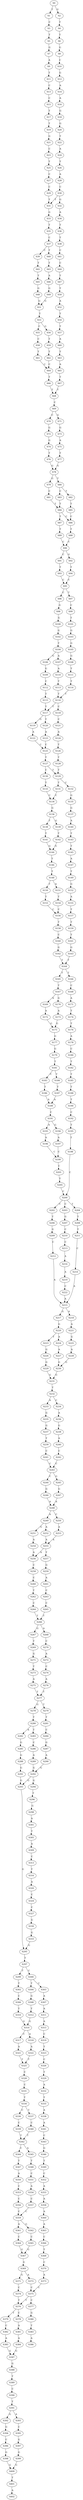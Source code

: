 strict digraph  {
	S0 -> S1 [ label = T ];
	S0 -> S2 [ label = G ];
	S1 -> S3 [ label = C ];
	S2 -> S4 [ label = T ];
	S3 -> S5 [ label = T ];
	S4 -> S6 [ label = T ];
	S5 -> S7 [ label = G ];
	S6 -> S8 [ label = G ];
	S7 -> S9 [ label = A ];
	S8 -> S10 [ label = C ];
	S9 -> S11 [ label = T ];
	S10 -> S12 [ label = G ];
	S11 -> S13 [ label = C ];
	S12 -> S14 [ label = A ];
	S13 -> S15 [ label = C ];
	S14 -> S16 [ label = A ];
	S15 -> S17 [ label = T ];
	S16 -> S18 [ label = G ];
	S17 -> S19 [ label = T ];
	S18 -> S20 [ label = G ];
	S19 -> S21 [ label = G ];
	S20 -> S22 [ label = T ];
	S21 -> S23 [ label = C ];
	S22 -> S24 [ label = A ];
	S23 -> S25 [ label = T ];
	S24 -> S26 [ label = T ];
	S25 -> S27 [ label = C ];
	S26 -> S28 [ label = A ];
	S27 -> S29 [ label = C ];
	S28 -> S30 [ label = C ];
	S29 -> S31 [ label = T ];
	S30 -> S32 [ label = G ];
	S30 -> S31 [ label = T ];
	S31 -> S33 [ label = G ];
	S32 -> S34 [ label = A ];
	S33 -> S35 [ label = T ];
	S34 -> S36 [ label = T ];
	S35 -> S37 [ label = C ];
	S36 -> S38 [ label = T ];
	S37 -> S39 [ label = C ];
	S37 -> S40 [ label = T ];
	S38 -> S41 [ label = C ];
	S39 -> S42 [ label = T ];
	S40 -> S43 [ label = T ];
	S41 -> S44 [ label = C ];
	S42 -> S45 [ label = T ];
	S43 -> S46 [ label = A ];
	S44 -> S47 [ label = T ];
	S45 -> S48 [ label = G ];
	S46 -> S49 [ label = G ];
	S47 -> S50 [ label = T ];
	S48 -> S51 [ label = G ];
	S49 -> S51 [ label = G ];
	S50 -> S52 [ label = A ];
	S51 -> S53 [ label = T ];
	S52 -> S54 [ label = T ];
	S53 -> S55 [ label = C ];
	S53 -> S56 [ label = G ];
	S54 -> S57 [ label = T ];
	S55 -> S58 [ label = C ];
	S56 -> S59 [ label = T ];
	S57 -> S60 [ label = A ];
	S58 -> S61 [ label = T ];
	S59 -> S62 [ label = T ];
	S60 -> S63 [ label = T ];
	S61 -> S64 [ label = C ];
	S62 -> S64 [ label = C ];
	S63 -> S65 [ label = A ];
	S64 -> S66 [ label = T ];
	S65 -> S67 [ label = T ];
	S66 -> S68 [ label = T ];
	S67 -> S68 [ label = T ];
	S68 -> S69 [ label = C ];
	S69 -> S70 [ label = C ];
	S69 -> S71 [ label = G ];
	S70 -> S72 [ label = G ];
	S71 -> S73 [ label = G ];
	S72 -> S74 [ label = G ];
	S73 -> S75 [ label = A ];
	S74 -> S76 [ label = T ];
	S75 -> S77 [ label = T ];
	S76 -> S78 [ label = G ];
	S77 -> S78 [ label = G ];
	S78 -> S79 [ label = G ];
	S78 -> S80 [ label = T ];
	S79 -> S81 [ label = C ];
	S80 -> S82 [ label = T ];
	S80 -> S83 [ label = C ];
	S81 -> S84 [ label = T ];
	S82 -> S85 [ label = T ];
	S83 -> S84 [ label = T ];
	S84 -> S86 [ label = C ];
	S84 -> S87 [ label = T ];
	S85 -> S86 [ label = C ];
	S86 -> S88 [ label = T ];
	S87 -> S89 [ label = T ];
	S88 -> S90 [ label = C ];
	S89 -> S90 [ label = C ];
	S90 -> S91 [ label = C ];
	S90 -> S92 [ label = G ];
	S91 -> S93 [ label = T ];
	S92 -> S94 [ label = T ];
	S93 -> S95 [ label = C ];
	S94 -> S95 [ label = C ];
	S95 -> S96 [ label = C ];
	S95 -> S97 [ label = T ];
	S96 -> S98 [ label = G ];
	S97 -> S99 [ label = C ];
	S98 -> S100 [ label = G ];
	S99 -> S101 [ label = T ];
	S100 -> S102 [ label = G ];
	S101 -> S103 [ label = G ];
	S102 -> S104 [ label = T ];
	S103 -> S105 [ label = G ];
	S104 -> S106 [ label = G ];
	S104 -> S107 [ label = A ];
	S105 -> S108 [ label = G ];
	S106 -> S109 [ label = G ];
	S107 -> S110 [ label = A ];
	S108 -> S111 [ label = T ];
	S109 -> S112 [ label = C ];
	S110 -> S113 [ label = T ];
	S111 -> S114 [ label = T ];
	S112 -> S115 [ label = T ];
	S113 -> S116 [ label = T ];
	S114 -> S116 [ label = T ];
	S115 -> S117 [ label = T ];
	S116 -> S118 [ label = C ];
	S116 -> S117 [ label = T ];
	S117 -> S119 [ label = G ];
	S117 -> S120 [ label = T ];
	S118 -> S121 [ label = C ];
	S119 -> S122 [ label = A ];
	S120 -> S123 [ label = A ];
	S121 -> S124 [ label = A ];
	S122 -> S125 [ label = C ];
	S123 -> S125 [ label = C ];
	S124 -> S126 [ label = T ];
	S125 -> S127 [ label = T ];
	S126 -> S128 [ label = T ];
	S127 -> S129 [ label = T ];
	S127 -> S130 [ label = C ];
	S128 -> S129 [ label = T ];
	S129 -> S131 [ label = T ];
	S129 -> S132 [ label = C ];
	S130 -> S133 [ label = T ];
	S131 -> S134 [ label = C ];
	S132 -> S135 [ label = G ];
	S133 -> S134 [ label = C ];
	S134 -> S136 [ label = G ];
	S135 -> S137 [ label = G ];
	S136 -> S138 [ label = T ];
	S136 -> S139 [ label = G ];
	S137 -> S140 [ label = A ];
	S138 -> S141 [ label = T ];
	S139 -> S142 [ label = T ];
	S140 -> S143 [ label = T ];
	S141 -> S144 [ label = G ];
	S142 -> S144 [ label = G ];
	S143 -> S145 [ label = T ];
	S144 -> S146 [ label = T ];
	S145 -> S147 [ label = A ];
	S146 -> S148 [ label = T ];
	S147 -> S149 [ label = T ];
	S148 -> S150 [ label = T ];
	S148 -> S151 [ label = A ];
	S149 -> S152 [ label = G ];
	S150 -> S153 [ label = T ];
	S151 -> S154 [ label = T ];
	S152 -> S155 [ label = A ];
	S153 -> S156 [ label = C ];
	S154 -> S156 [ label = C ];
	S155 -> S157 [ label = T ];
	S156 -> S158 [ label = T ];
	S157 -> S159 [ label = T ];
	S158 -> S160 [ label = C ];
	S159 -> S161 [ label = T ];
	S160 -> S162 [ label = G ];
	S161 -> S163 [ label = G ];
	S162 -> S164 [ label = T ];
	S163 -> S164 [ label = T ];
	S164 -> S165 [ label = T ];
	S164 -> S166 [ label = T ];
	S165 -> S167 [ label = T ];
	S166 -> S168 [ label = C ];
	S167 -> S169 [ label = A ];
	S167 -> S170 [ label = G ];
	S168 -> S171 [ label = A ];
	S169 -> S172 [ label = A ];
	S170 -> S173 [ label = A ];
	S171 -> S174 [ label = T ];
	S172 -> S175 [ label = G ];
	S173 -> S175 [ label = G ];
	S174 -> S176 [ label = T ];
	S175 -> S177 [ label = G ];
	S176 -> S178 [ label = A ];
	S177 -> S179 [ label = G ];
	S178 -> S180 [ label = C ];
	S179 -> S181 [ label = T ];
	S180 -> S182 [ label = T ];
	S181 -> S183 [ label = C ];
	S181 -> S184 [ label = T ];
	S182 -> S185 [ label = T ];
	S183 -> S186 [ label = T ];
	S184 -> S187 [ label = T ];
	S185 -> S188 [ label = T ];
	S186 -> S189 [ label = A ];
	S187 -> S189 [ label = A ];
	S188 -> S190 [ label = T ];
	S189 -> S191 [ label = C ];
	S190 -> S192 [ label = C ];
	S191 -> S193 [ label = A ];
	S191 -> S194 [ label = G ];
	S192 -> S195 [ label = T ];
	S193 -> S196 [ label = A ];
	S194 -> S197 [ label = A ];
	S195 -> S198 [ label = T ];
	S196 -> S199 [ label = C ];
	S197 -> S199 [ label = C ];
	S198 -> S200 [ label = C ];
	S199 -> S201 [ label = C ];
	S200 -> S202 [ label = C ];
	S200 -> S203 [ label = C ];
	S200 -> S204 [ label = T ];
	S201 -> S205 [ label = T ];
	S202 -> S206 [ label = T ];
	S203 -> S207 [ label = G ];
	S204 -> S208 [ label = T ];
	S205 -> S200 [ label = C ];
	S206 -> S209 [ label = G ];
	S207 -> S210 [ label = C ];
	S208 -> S211 [ label = T ];
	S209 -> S212 [ label = C ];
	S210 -> S213 [ label = C ];
	S211 -> S214 [ label = C ];
	S212 -> S215 [ label = A ];
	S213 -> S216 [ label = A ];
	S214 -> S215 [ label = A ];
	S215 -> S217 [ label = G ];
	S215 -> S218 [ label = A ];
	S216 -> S219 [ label = A ];
	S217 -> S220 [ label = G ];
	S218 -> S221 [ label = A ];
	S219 -> S222 [ label = C ];
	S220 -> S223 [ label = T ];
	S220 -> S224 [ label = A ];
	S221 -> S225 [ label = G ];
	S222 -> S215 [ label = A ];
	S223 -> S226 [ label = G ];
	S224 -> S227 [ label = A ];
	S225 -> S228 [ label = A ];
	S226 -> S229 [ label = G ];
	S227 -> S230 [ label = G ];
	S228 -> S230 [ label = G ];
	S229 -> S231 [ label = G ];
	S230 -> S231 [ label = G ];
	S231 -> S232 [ label = T ];
	S232 -> S233 [ label = A ];
	S232 -> S234 [ label = C ];
	S233 -> S235 [ label = G ];
	S234 -> S236 [ label = A ];
	S235 -> S237 [ label = G ];
	S236 -> S238 [ label = G ];
	S237 -> S239 [ label = T ];
	S238 -> S240 [ label = A ];
	S239 -> S241 [ label = C ];
	S240 -> S242 [ label = C ];
	S241 -> S243 [ label = C ];
	S242 -> S243 [ label = C ];
	S243 -> S244 [ label = C ];
	S243 -> S245 [ label = G ];
	S244 -> S246 [ label = G ];
	S245 -> S247 [ label = G ];
	S246 -> S248 [ label = A ];
	S247 -> S248 [ label = A ];
	S248 -> S249 [ label = A ];
	S248 -> S250 [ label = C ];
	S249 -> S251 [ label = G ];
	S249 -> S252 [ label = A ];
	S250 -> S253 [ label = A ];
	S251 -> S254 [ label = A ];
	S252 -> S255 [ label = A ];
	S253 -> S255 [ label = A ];
	S254 -> S256 [ label = A ];
	S255 -> S257 [ label = T ];
	S255 -> S256 [ label = A ];
	S256 -> S258 [ label = C ];
	S257 -> S259 [ label = G ];
	S258 -> S260 [ label = C ];
	S259 -> S261 [ label = A ];
	S260 -> S262 [ label = T ];
	S261 -> S263 [ label = C ];
	S262 -> S264 [ label = C ];
	S263 -> S265 [ label = C ];
	S264 -> S266 [ label = T ];
	S265 -> S266 [ label = T ];
	S266 -> S267 [ label = G ];
	S266 -> S268 [ label = A ];
	S267 -> S269 [ label = T ];
	S268 -> S270 [ label = C ];
	S269 -> S271 [ label = G ];
	S270 -> S272 [ label = A ];
	S271 -> S273 [ label = T ];
	S272 -> S274 [ label = C ];
	S273 -> S275 [ label = A ];
	S274 -> S276 [ label = A ];
	S275 -> S277 [ label = T ];
	S276 -> S277 [ label = T ];
	S277 -> S278 [ label = G ];
	S277 -> S279 [ label = T ];
	S278 -> S280 [ label = T ];
	S279 -> S281 [ label = T ];
	S280 -> S282 [ label = A ];
	S280 -> S283 [ label = T ];
	S281 -> S284 [ label = C ];
	S282 -> S285 [ label = G ];
	S283 -> S286 [ label = C ];
	S284 -> S287 [ label = G ];
	S285 -> S288 [ label = G ];
	S286 -> S289 [ label = A ];
	S287 -> S290 [ label = A ];
	S288 -> S291 [ label = G ];
	S289 -> S292 [ label = G ];
	S290 -> S292 [ label = G ];
	S291 -> S293 [ label = G ];
	S292 -> S294 [ label = G ];
	S292 -> S293 [ label = G ];
	S293 -> S295 [ label = G ];
	S294 -> S296 [ label = T ];
	S295 -> S297 [ label = T ];
	S296 -> S298 [ label = G ];
	S297 -> S299 [ label = T ];
	S297 -> S300 [ label = C ];
	S298 -> S301 [ label = A ];
	S299 -> S302 [ label = T ];
	S300 -> S303 [ label = C ];
	S300 -> S304 [ label = T ];
	S301 -> S305 [ label = T ];
	S302 -> S306 [ label = C ];
	S303 -> S307 [ label = A ];
	S304 -> S308 [ label = G ];
	S305 -> S309 [ label = A ];
	S306 -> S310 [ label = T ];
	S307 -> S311 [ label = A ];
	S308 -> S312 [ label = T ];
	S309 -> S313 [ label = C ];
	S310 -> S314 [ label = G ];
	S311 -> S315 [ label = A ];
	S312 -> S314 [ label = G ];
	S313 -> S316 [ label = T ];
	S314 -> S317 [ label = C ];
	S314 -> S318 [ label = A ];
	S315 -> S319 [ label = C ];
	S316 -> S320 [ label = A ];
	S317 -> S321 [ label = A ];
	S318 -> S322 [ label = A ];
	S319 -> S323 [ label = T ];
	S320 -> S324 [ label = C ];
	S321 -> S325 [ label = T ];
	S322 -> S325 [ label = T ];
	S323 -> S326 [ label = C ];
	S324 -> S327 [ label = C ];
	S325 -> S328 [ label = C ];
	S326 -> S329 [ label = T ];
	S327 -> S330 [ label = G ];
	S328 -> S331 [ label = C ];
	S329 -> S332 [ label = A ];
	S330 -> S333 [ label = G ];
	S331 -> S334 [ label = T ];
	S332 -> S335 [ label = T ];
	S333 -> S295 [ label = G ];
	S334 -> S336 [ label = C ];
	S334 -> S337 [ label = T ];
	S335 -> S338 [ label = A ];
	S336 -> S339 [ label = C ];
	S337 -> S340 [ label = C ];
	S338 -> S341 [ label = A ];
	S339 -> S342 [ label = T ];
	S340 -> S342 [ label = T ];
	S341 -> S343 [ label = C ];
	S342 -> S344 [ label = C ];
	S342 -> S345 [ label = A ];
	S343 -> S346 [ label = G ];
	S344 -> S347 [ label = T ];
	S345 -> S348 [ label = T ];
	S346 -> S349 [ label = T ];
	S347 -> S350 [ label = A ];
	S348 -> S351 [ label = C ];
	S349 -> S352 [ label = C ];
	S350 -> S353 [ label = C ];
	S351 -> S354 [ label = A ];
	S352 -> S355 [ label = A ];
	S353 -> S356 [ label = C ];
	S354 -> S357 [ label = C ];
	S355 -> S358 [ label = A ];
	S356 -> S359 [ label = C ];
	S357 -> S359 [ label = C ];
	S358 -> S360 [ label = A ];
	S359 -> S361 [ label = A ];
	S359 -> S362 [ label = G ];
	S360 -> S363 [ label = A ];
	S361 -> S364 [ label = C ];
	S362 -> S365 [ label = C ];
	S363 -> S366 [ label = C ];
	S364 -> S367 [ label = G ];
	S365 -> S367 [ label = G ];
	S366 -> S368 [ label = T ];
	S367 -> S369 [ label = G ];
	S368 -> S370 [ label = C ];
	S369 -> S371 [ label = G ];
	S369 -> S372 [ label = A ];
	S370 -> S373 [ label = A ];
	S371 -> S374 [ label = C ];
	S372 -> S375 [ label = C ];
	S373 -> S375 [ label = C ];
	S374 -> S376 [ label = T ];
	S375 -> S377 [ label = C ];
	S375 -> S376 [ label = T ];
	S376 -> S378 [ label = C ];
	S376 -> S379 [ label = T ];
	S377 -> S380 [ label = G ];
	S378 -> S381 [ label = A ];
	S379 -> S382 [ label = C ];
	S380 -> S383 [ label = T ];
	S381 -> S384 [ label = A ];
	S382 -> S385 [ label = A ];
	S383 -> S386 [ label = A ];
	S384 -> S387 [ label = G ];
	S385 -> S387 [ label = G ];
	S387 -> S388 [ label = G ];
	S388 -> S389 [ label = T ];
	S389 -> S390 [ label = C ];
	S390 -> S391 [ label = T ];
	S391 -> S392 [ label = G ];
	S391 -> S393 [ label = A ];
	S392 -> S394 [ label = G ];
	S393 -> S395 [ label = C ];
	S394 -> S396 [ label = C ];
	S395 -> S397 [ label = G ];
	S396 -> S398 [ label = G ];
	S397 -> S399 [ label = G ];
	S398 -> S400 [ label = G ];
	S399 -> S400 [ label = G ];
	S400 -> S401 [ label = T ];
	S401 -> S402 [ label = A ];
}
